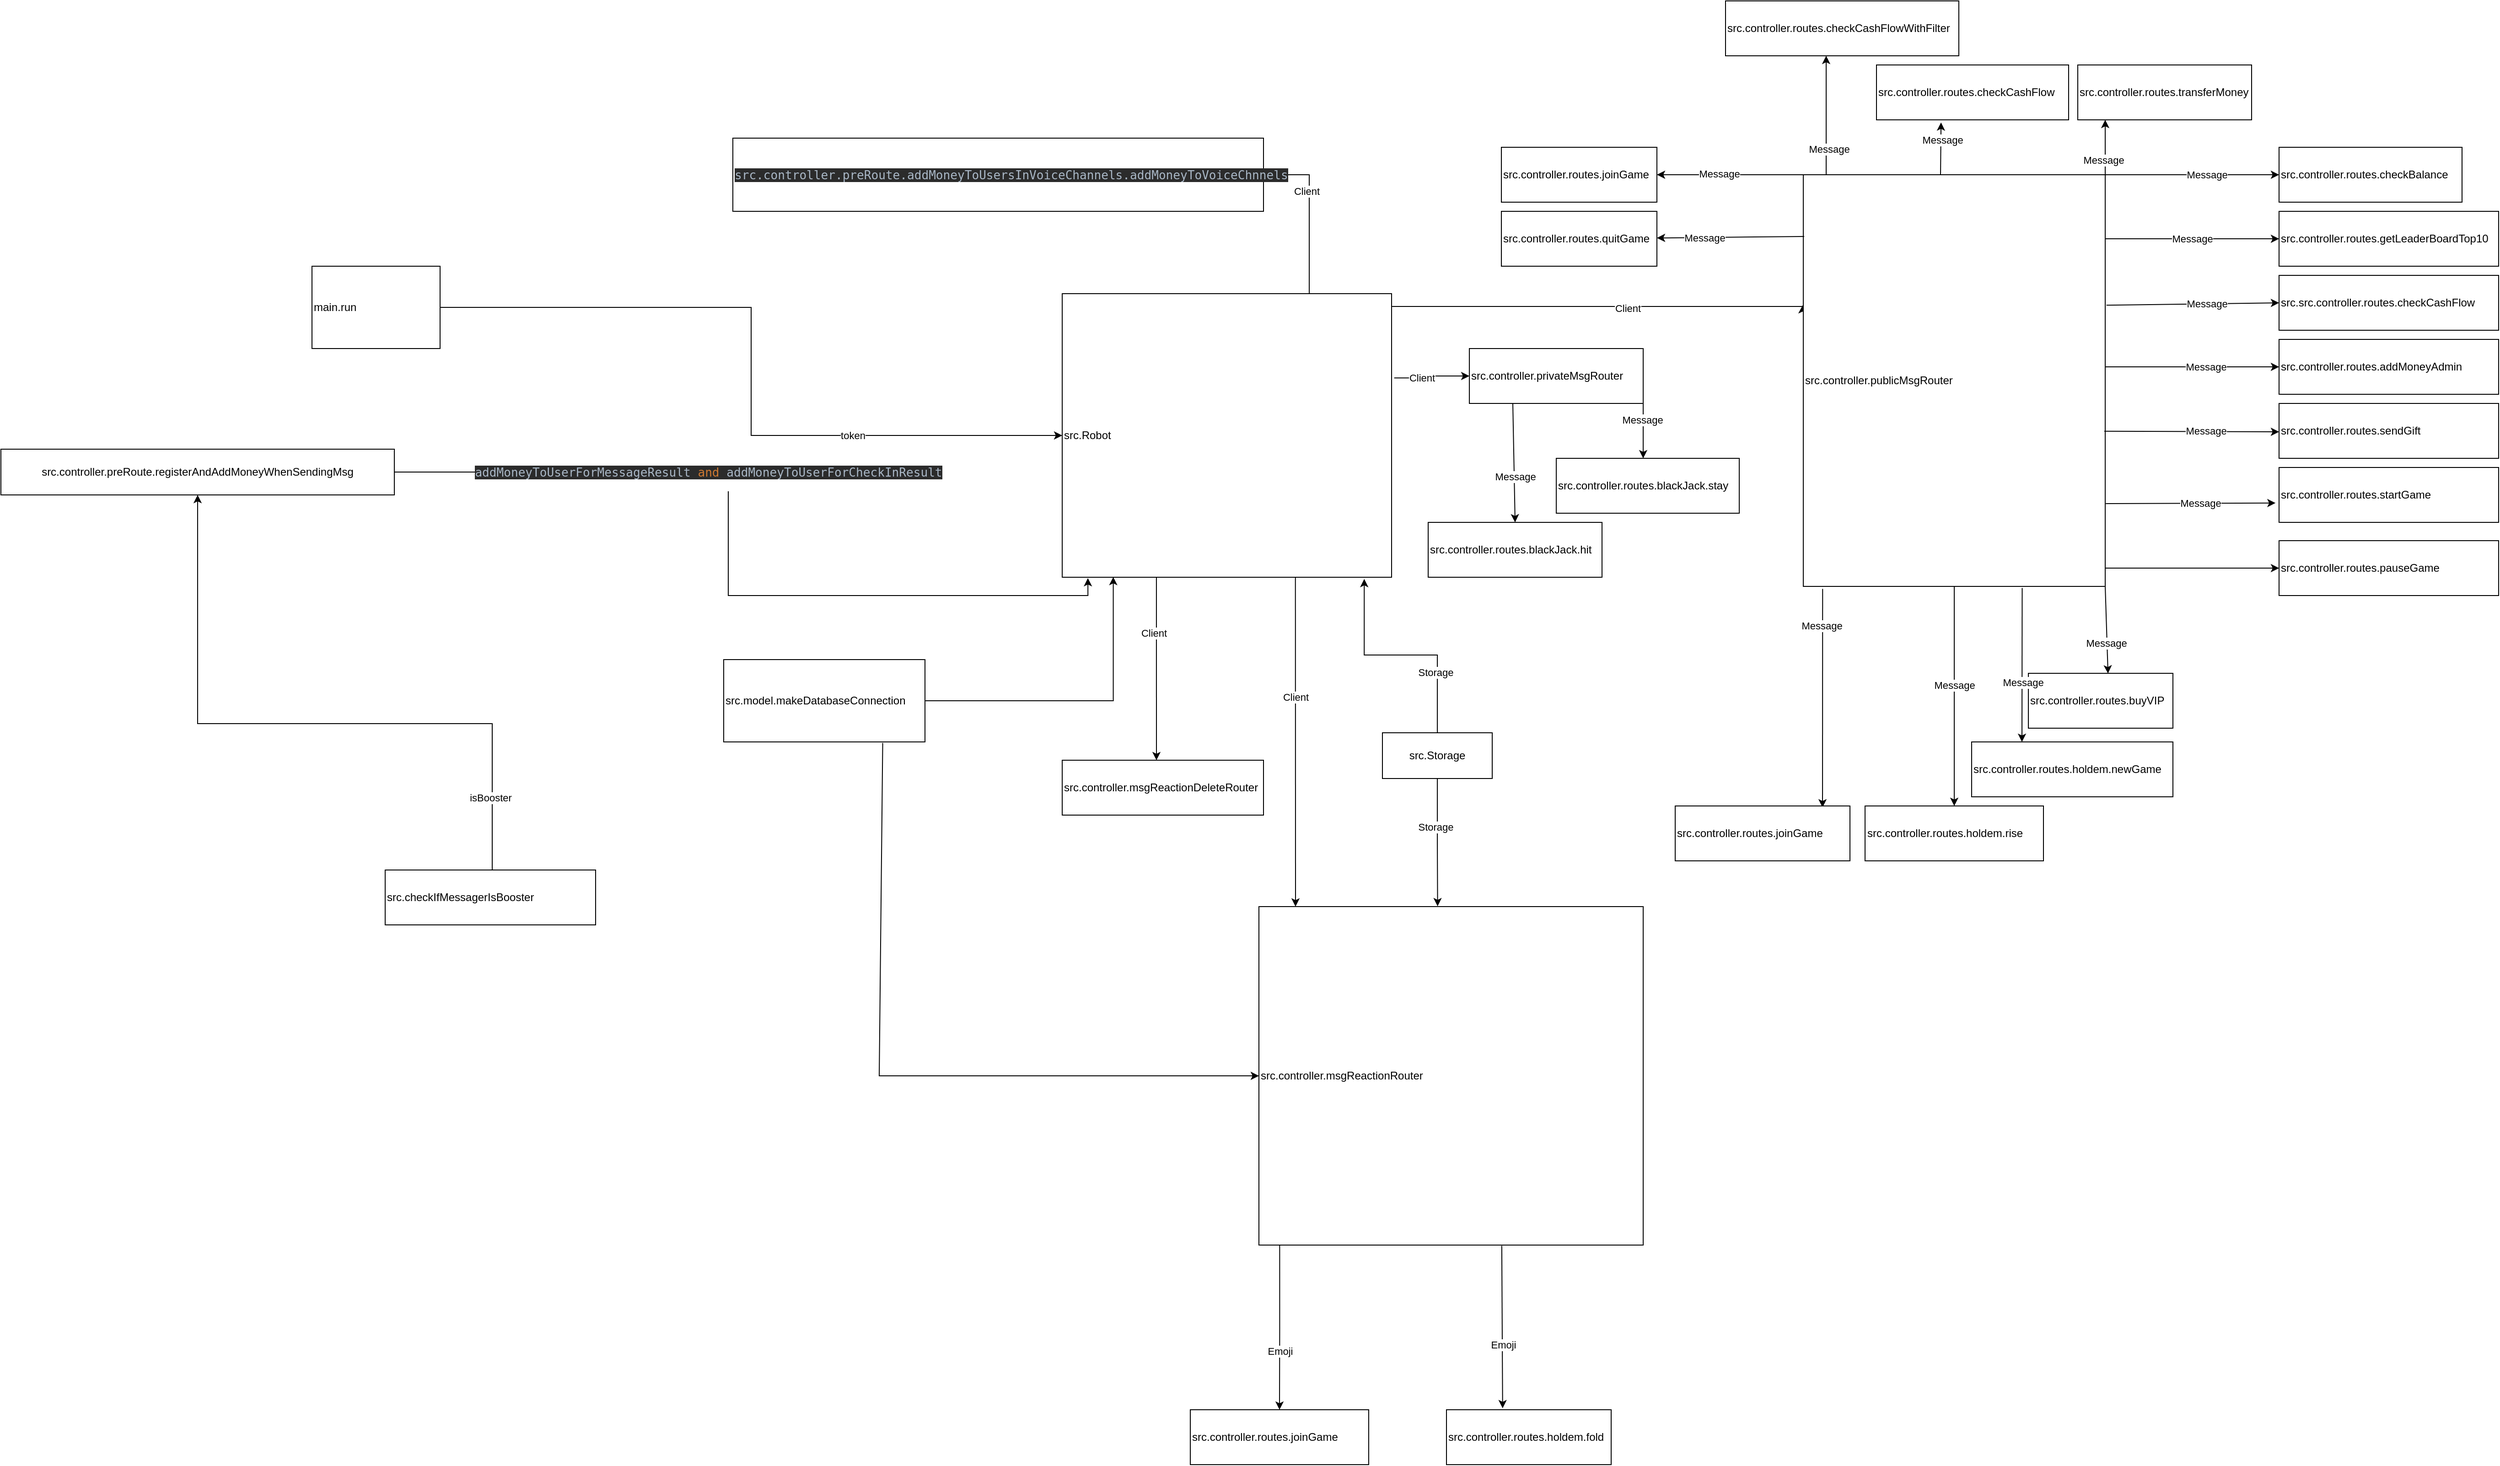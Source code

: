 <mxfile version="16.2.6" type="github">
  <diagram id="Ee6iltyrOMIBV6x1gp6D" name="Page-1">
    <mxGraphModel dx="1865" dy="1716" grid="1" gridSize="10" guides="1" tooltips="1" connect="1" arrows="1" fold="1" page="1" pageScale="1" pageWidth="827" pageHeight="1169" math="0" shadow="0">
      <root>
        <mxCell id="0" />
        <mxCell id="1" parent="0" />
        <mxCell id="MCCIj_tEct1RLFeP_CjE-14" style="edgeStyle=orthogonalEdgeStyle;rounded=0;orthogonalLoop=1;jettySize=auto;html=1;entryX=0;entryY=0.5;entryDx=0;entryDy=0;" parent="1" source="MCCIj_tEct1RLFeP_CjE-3" target="MCCIj_tEct1RLFeP_CjE-13" edge="1">
          <mxGeometry relative="1" as="geometry" />
        </mxCell>
        <mxCell id="MCCIj_tEct1RLFeP_CjE-16" value="token" style="edgeLabel;html=1;align=center;verticalAlign=middle;resizable=0;points=[];" parent="MCCIj_tEct1RLFeP_CjE-14" vertex="1" connectable="0">
          <mxGeometry x="0.322" y="-2" relative="1" as="geometry">
            <mxPoint x="49" y="-2" as="offset" />
          </mxGeometry>
        </mxCell>
        <mxCell id="MCCIj_tEct1RLFeP_CjE-3" value="main.run" style="rounded=0;whiteSpace=wrap;html=1;align=left;" parent="1" vertex="1">
          <mxGeometry x="-380" y="140" width="140" height="90" as="geometry" />
        </mxCell>
        <mxCell id="MCCIj_tEct1RLFeP_CjE-23" style="edgeStyle=orthogonalEdgeStyle;rounded=0;orthogonalLoop=1;jettySize=auto;html=1;exitX=0.75;exitY=0;exitDx=0;exitDy=0;entryX=1;entryY=0.5;entryDx=0;entryDy=0;" parent="1" source="MCCIj_tEct1RLFeP_CjE-13" target="MCCIj_tEct1RLFeP_CjE-22" edge="1">
          <mxGeometry relative="1" as="geometry" />
        </mxCell>
        <mxCell id="MCCIj_tEct1RLFeP_CjE-24" value="Client" style="edgeLabel;html=1;align=center;verticalAlign=middle;resizable=0;points=[];" parent="MCCIj_tEct1RLFeP_CjE-23" vertex="1" connectable="0">
          <mxGeometry x="0.242" y="3" relative="1" as="geometry">
            <mxPoint as="offset" />
          </mxGeometry>
        </mxCell>
        <mxCell id="fYHmSwvg37sIZmICMTV_-5" style="edgeStyle=orthogonalEdgeStyle;rounded=0;orthogonalLoop=1;jettySize=auto;html=1;exitX=0.997;exitY=0.063;exitDx=0;exitDy=0;exitPerimeter=0;entryX=-0.002;entryY=0.317;entryDx=0;entryDy=0;entryPerimeter=0;" edge="1" parent="1" source="MCCIj_tEct1RLFeP_CjE-13" target="fYHmSwvg37sIZmICMTV_-4">
          <mxGeometry relative="1" as="geometry">
            <mxPoint x="1230" y="189" as="targetPoint" />
            <Array as="points">
              <mxPoint x="800" y="189" />
              <mxPoint x="800" y="184" />
              <mxPoint x="1249" y="184" />
            </Array>
          </mxGeometry>
        </mxCell>
        <mxCell id="fYHmSwvg37sIZmICMTV_-6" value="Client" style="edgeLabel;html=1;align=center;verticalAlign=middle;resizable=0;points=[];" vertex="1" connectable="0" parent="fYHmSwvg37sIZmICMTV_-5">
          <mxGeometry x="0.158" y="-2" relative="1" as="geometry">
            <mxPoint as="offset" />
          </mxGeometry>
        </mxCell>
        <mxCell id="fYHmSwvg37sIZmICMTV_-9" style="edgeStyle=orthogonalEdgeStyle;rounded=0;orthogonalLoop=1;jettySize=auto;html=1;entryX=0;entryY=0.5;entryDx=0;entryDy=0;fontColor=#000000;exitX=1.008;exitY=0.297;exitDx=0;exitDy=0;exitPerimeter=0;" edge="1" parent="1" source="MCCIj_tEct1RLFeP_CjE-13" target="fYHmSwvg37sIZmICMTV_-8">
          <mxGeometry relative="1" as="geometry" />
        </mxCell>
        <mxCell id="fYHmSwvg37sIZmICMTV_-10" value="Client" style="edgeLabel;html=1;align=center;verticalAlign=middle;resizable=0;points=[];fontColor=#000000;" vertex="1" connectable="0" parent="fYHmSwvg37sIZmICMTV_-9">
          <mxGeometry x="-0.286" relative="1" as="geometry">
            <mxPoint as="offset" />
          </mxGeometry>
        </mxCell>
        <mxCell id="MCCIj_tEct1RLFeP_CjE-13" value="src.Robot" style="rounded=0;whiteSpace=wrap;html=1;align=left;" parent="1" vertex="1">
          <mxGeometry x="440" y="170" width="360" height="310" as="geometry" />
        </mxCell>
        <mxCell id="fYHmSwvg37sIZmICMTV_-94" style="edgeStyle=orthogonalEdgeStyle;rounded=0;orthogonalLoop=1;jettySize=auto;html=1;entryX=0.917;entryY=1.006;entryDx=0;entryDy=0;entryPerimeter=0;fontColor=#000000;" edge="1" parent="1" source="MCCIj_tEct1RLFeP_CjE-18" target="MCCIj_tEct1RLFeP_CjE-13">
          <mxGeometry relative="1" as="geometry" />
        </mxCell>
        <mxCell id="fYHmSwvg37sIZmICMTV_-97" value="Storage" style="edgeLabel;html=1;align=center;verticalAlign=middle;resizable=0;points=[];fontColor=#000000;" vertex="1" connectable="0" parent="fYHmSwvg37sIZmICMTV_-94">
          <mxGeometry x="-0.465" y="2" relative="1" as="geometry">
            <mxPoint as="offset" />
          </mxGeometry>
        </mxCell>
        <mxCell id="fYHmSwvg37sIZmICMTV_-95" style="edgeStyle=orthogonalEdgeStyle;rounded=0;orthogonalLoop=1;jettySize=auto;html=1;entryX=0.465;entryY=-0.001;entryDx=0;entryDy=0;entryPerimeter=0;fontColor=#000000;" edge="1" parent="1" source="MCCIj_tEct1RLFeP_CjE-18" target="fYHmSwvg37sIZmICMTV_-11">
          <mxGeometry relative="1" as="geometry" />
        </mxCell>
        <mxCell id="fYHmSwvg37sIZmICMTV_-96" value="Storage" style="edgeLabel;html=1;align=center;verticalAlign=middle;resizable=0;points=[];fontColor=#000000;" vertex="1" connectable="0" parent="fYHmSwvg37sIZmICMTV_-95">
          <mxGeometry x="-0.25" y="-2" relative="1" as="geometry">
            <mxPoint as="offset" />
          </mxGeometry>
        </mxCell>
        <mxCell id="MCCIj_tEct1RLFeP_CjE-18" value="src.Storage" style="rounded=0;whiteSpace=wrap;html=1;" parent="1" vertex="1">
          <mxGeometry x="790" y="650" width="120" height="50" as="geometry" />
        </mxCell>
        <mxCell id="MCCIj_tEct1RLFeP_CjE-22" value="&lt;pre style=&quot;background-color: #2b2b2b ; color: #a9b7c6 ; font-family: &amp;#34;jetbrains mono&amp;#34; , monospace ; font-size: 9.8pt&quot;&gt;&lt;pre style=&quot;font-family: &amp;#34;jetbrains mono&amp;#34; , monospace ; font-size: 9.8pt&quot;&gt;src.controller.preRoute.addMoneyToUsersInVoiceChannels.addMoneyToVoiceChnnels&lt;/pre&gt;&lt;/pre&gt;" style="rounded=0;whiteSpace=wrap;html=1;align=left;" parent="1" vertex="1">
          <mxGeometry x="80" width="580" height="80" as="geometry" />
        </mxCell>
        <mxCell id="MCCIj_tEct1RLFeP_CjE-27" style="edgeStyle=orthogonalEdgeStyle;rounded=0;orthogonalLoop=1;jettySize=auto;html=1;entryX=0.155;entryY=0.999;entryDx=0;entryDy=0;entryPerimeter=0;" parent="1" source="MCCIj_tEct1RLFeP_CjE-26" target="MCCIj_tEct1RLFeP_CjE-13" edge="1">
          <mxGeometry relative="1" as="geometry" />
        </mxCell>
        <mxCell id="MCCIj_tEct1RLFeP_CjE-26" value="src.model.makeDatabaseConnection" style="rounded=0;whiteSpace=wrap;html=1;align=left;" parent="1" vertex="1">
          <mxGeometry x="70" y="570" width="220" height="90" as="geometry" />
        </mxCell>
        <mxCell id="54Qqrou3z5WnFFPdxFxg-5" style="edgeStyle=orthogonalEdgeStyle;rounded=0;orthogonalLoop=1;jettySize=auto;html=1;exitX=1;exitY=0.5;exitDx=0;exitDy=0;entryX=0.5;entryY=1;entryDx=0;entryDy=0;" parent="1" source="54Qqrou3z5WnFFPdxFxg-2" target="54Qqrou3z5WnFFPdxFxg-7" edge="1">
          <mxGeometry relative="1" as="geometry">
            <mxPoint x="390" y="420" as="targetPoint" />
            <Array as="points">
              <mxPoint x="-183" y="640" />
              <mxPoint x="-505" y="640" />
            </Array>
          </mxGeometry>
        </mxCell>
        <mxCell id="54Qqrou3z5WnFFPdxFxg-6" value="isBooster" style="edgeLabel;html=1;align=center;verticalAlign=middle;resizable=0;points=[];" parent="54Qqrou3z5WnFFPdxFxg-5" vertex="1" connectable="0">
          <mxGeometry x="-0.324" y="-1" relative="1" as="geometry">
            <mxPoint x="-3" y="73" as="offset" />
          </mxGeometry>
        </mxCell>
        <mxCell id="54Qqrou3z5WnFFPdxFxg-2" value="src.checkIfMessagerIsBooster" style="rounded=0;whiteSpace=wrap;html=1;align=left;" parent="1" vertex="1">
          <mxGeometry x="-300" y="800" width="230" height="60" as="geometry" />
        </mxCell>
        <mxCell id="54Qqrou3z5WnFFPdxFxg-8" style="edgeStyle=orthogonalEdgeStyle;rounded=0;orthogonalLoop=1;jettySize=auto;html=1;entryX=0.078;entryY=1.003;entryDx=0;entryDy=0;entryPerimeter=0;" parent="1" source="54Qqrou3z5WnFFPdxFxg-7" target="MCCIj_tEct1RLFeP_CjE-13" edge="1">
          <mxGeometry relative="1" as="geometry" />
        </mxCell>
        <mxCell id="54Qqrou3z5WnFFPdxFxg-11" value="&lt;pre style=&quot;background-color: #2b2b2b ; color: #a9b7c6 ; font-family: &amp;#34;jetbrains mono&amp;#34; , monospace ; font-size: 9.8pt&quot;&gt;addMoneyToUserForMessageResult &lt;span style=&quot;color: #cc7832&quot;&gt;and &lt;/span&gt;addMoneyToUserForCheckInResult&lt;/pre&gt;" style="edgeLabel;html=1;align=center;verticalAlign=middle;resizable=0;points=[];" parent="54Qqrou3z5WnFFPdxFxg-8" vertex="1" connectable="0">
          <mxGeometry x="-0.306" y="1" relative="1" as="geometry">
            <mxPoint x="26" y="1" as="offset" />
          </mxGeometry>
        </mxCell>
        <mxCell id="54Qqrou3z5WnFFPdxFxg-7" value="src.controller.preRoute.registerAndAddMoneyWhenSendingMsg" style="rounded=0;whiteSpace=wrap;html=1;" parent="1" vertex="1">
          <mxGeometry x="-720" y="340" width="430" height="50" as="geometry" />
        </mxCell>
        <mxCell id="fYHmSwvg37sIZmICMTV_-30" style="edgeStyle=orthogonalEdgeStyle;rounded=0;orthogonalLoop=1;jettySize=auto;html=1;entryX=0;entryY=0.5;entryDx=0;entryDy=0;fontColor=#000000;exitX=1;exitY=0.25;exitDx=0;exitDy=0;" edge="1" parent="1" source="fYHmSwvg37sIZmICMTV_-4" target="fYHmSwvg37sIZmICMTV_-29">
          <mxGeometry relative="1" as="geometry">
            <Array as="points">
              <mxPoint x="1580" y="110" />
            </Array>
          </mxGeometry>
        </mxCell>
        <mxCell id="fYHmSwvg37sIZmICMTV_-31" value="Message" style="edgeLabel;html=1;align=center;verticalAlign=middle;resizable=0;points=[];fontColor=#000000;" vertex="1" connectable="0" parent="fYHmSwvg37sIZmICMTV_-30">
          <mxGeometry x="0.279" relative="1" as="geometry">
            <mxPoint x="-11" as="offset" />
          </mxGeometry>
        </mxCell>
        <mxCell id="fYHmSwvg37sIZmICMTV_-39" style="edgeStyle=orthogonalEdgeStyle;rounded=0;orthogonalLoop=1;jettySize=auto;html=1;fontColor=#000000;exitX=0.5;exitY=0;exitDx=0;exitDy=0;" edge="1" parent="1" source="fYHmSwvg37sIZmICMTV_-4" target="fYHmSwvg37sIZmICMTV_-40">
          <mxGeometry relative="1" as="geometry">
            <mxPoint x="1100" y="-50" as="targetPoint" />
            <Array as="points">
              <mxPoint x="1275" y="-10" />
              <mxPoint x="1275" y="-10" />
            </Array>
          </mxGeometry>
        </mxCell>
        <mxCell id="fYHmSwvg37sIZmICMTV_-42" value="Message" style="edgeLabel;html=1;align=center;verticalAlign=middle;resizable=0;points=[];fontColor=#000000;" vertex="1" connectable="0" parent="fYHmSwvg37sIZmICMTV_-39">
          <mxGeometry x="0.245" y="-3" relative="1" as="geometry">
            <mxPoint as="offset" />
          </mxGeometry>
        </mxCell>
        <mxCell id="fYHmSwvg37sIZmICMTV_-64" style="edgeStyle=orthogonalEdgeStyle;rounded=0;orthogonalLoop=1;jettySize=auto;html=1;fontColor=#000000;" edge="1" parent="1" source="fYHmSwvg37sIZmICMTV_-4" target="fYHmSwvg37sIZmICMTV_-65">
          <mxGeometry relative="1" as="geometry">
            <mxPoint x="1415" y="600" as="targetPoint" />
          </mxGeometry>
        </mxCell>
        <mxCell id="fYHmSwvg37sIZmICMTV_-67" value="Message" style="edgeLabel;html=1;align=center;verticalAlign=middle;resizable=0;points=[];fontColor=#000000;" vertex="1" connectable="0" parent="fYHmSwvg37sIZmICMTV_-64">
          <mxGeometry x="-0.618" y="3" relative="1" as="geometry">
            <mxPoint x="-3" y="62" as="offset" />
          </mxGeometry>
        </mxCell>
        <mxCell id="fYHmSwvg37sIZmICMTV_-4" value="src.controller.publicMsgRouter" style="rounded=0;whiteSpace=wrap;html=1;align=left;" vertex="1" parent="1">
          <mxGeometry x="1250" y="40" width="330" height="450" as="geometry" />
        </mxCell>
        <mxCell id="fYHmSwvg37sIZmICMTV_-8" value="src.controller.privateMsgRouter&amp;nbsp;" style="rounded=0;whiteSpace=wrap;html=1;fontColor=#000000;align=left;" vertex="1" parent="1">
          <mxGeometry x="885" y="230" width="190" height="60" as="geometry" />
        </mxCell>
        <mxCell id="fYHmSwvg37sIZmICMTV_-102" style="edgeStyle=orthogonalEdgeStyle;rounded=0;orthogonalLoop=1;jettySize=auto;html=1;fontColor=#000000;exitX=0.054;exitY=1;exitDx=0;exitDy=0;exitPerimeter=0;" edge="1" parent="1" source="fYHmSwvg37sIZmICMTV_-11" target="fYHmSwvg37sIZmICMTV_-103">
          <mxGeometry relative="1" as="geometry">
            <mxPoint x="865" y="1340" as="targetPoint" />
          </mxGeometry>
        </mxCell>
        <mxCell id="fYHmSwvg37sIZmICMTV_-104" value="Emoji" style="edgeLabel;html=1;align=center;verticalAlign=middle;resizable=0;points=[];fontColor=#000000;" vertex="1" connectable="0" parent="fYHmSwvg37sIZmICMTV_-102">
          <mxGeometry x="0.28" y="3" relative="1" as="geometry">
            <mxPoint x="-3" as="offset" />
          </mxGeometry>
        </mxCell>
        <mxCell id="fYHmSwvg37sIZmICMTV_-11" value="src.controller.msgReactionRouter" style="rounded=0;whiteSpace=wrap;html=1;fontColor=#000000;align=left;" vertex="1" parent="1">
          <mxGeometry x="655" y="840" width="420" height="370" as="geometry" />
        </mxCell>
        <mxCell id="fYHmSwvg37sIZmICMTV_-14" value="" style="endArrow=classic;html=1;rounded=0;fontColor=#000000;exitX=0.708;exitY=0.999;exitDx=0;exitDy=0;exitPerimeter=0;" edge="1" parent="1" source="MCCIj_tEct1RLFeP_CjE-13">
          <mxGeometry width="50" height="50" relative="1" as="geometry">
            <mxPoint x="689" y="480" as="sourcePoint" />
            <mxPoint x="695" y="840" as="targetPoint" />
          </mxGeometry>
        </mxCell>
        <mxCell id="fYHmSwvg37sIZmICMTV_-15" value="Client" style="edgeLabel;html=1;align=center;verticalAlign=middle;resizable=0;points=[];fontColor=#000000;" vertex="1" connectable="0" parent="fYHmSwvg37sIZmICMTV_-14">
          <mxGeometry x="-0.34" y="1" relative="1" as="geometry">
            <mxPoint x="-1" y="12" as="offset" />
          </mxGeometry>
        </mxCell>
        <mxCell id="fYHmSwvg37sIZmICMTV_-16" value="src.controller.msgReactionDeleteRouter" style="rounded=0;whiteSpace=wrap;html=1;fontColor=#000000;align=left;" vertex="1" parent="1">
          <mxGeometry x="440" y="680" width="220" height="60" as="geometry" />
        </mxCell>
        <mxCell id="fYHmSwvg37sIZmICMTV_-18" value="" style="endArrow=classic;html=1;rounded=0;fontColor=#000000;exitX=0.286;exitY=1.001;exitDx=0;exitDy=0;exitPerimeter=0;" edge="1" parent="1" source="MCCIj_tEct1RLFeP_CjE-13">
          <mxGeometry width="50" height="50" relative="1" as="geometry">
            <mxPoint x="780" y="390" as="sourcePoint" />
            <mxPoint x="543" y="680" as="targetPoint" />
          </mxGeometry>
        </mxCell>
        <mxCell id="fYHmSwvg37sIZmICMTV_-19" value="Client" style="edgeLabel;html=1;align=center;verticalAlign=middle;resizable=0;points=[];fontColor=#000000;" vertex="1" connectable="0" parent="fYHmSwvg37sIZmICMTV_-18">
          <mxGeometry x="-0.397" y="2" relative="1" as="geometry">
            <mxPoint x="-5" as="offset" />
          </mxGeometry>
        </mxCell>
        <mxCell id="fYHmSwvg37sIZmICMTV_-21" value="src.controller.routes.checkBalance" style="rounded=0;whiteSpace=wrap;html=1;fontColor=#000000;align=left;" vertex="1" parent="1">
          <mxGeometry x="1770" y="10" width="200" height="60" as="geometry" />
        </mxCell>
        <mxCell id="fYHmSwvg37sIZmICMTV_-23" value="" style="endArrow=classic;html=1;rounded=0;fontColor=#000000;entryX=0;entryY=0.5;entryDx=0;entryDy=0;" edge="1" parent="1" target="fYHmSwvg37sIZmICMTV_-21">
          <mxGeometry width="50" height="50" relative="1" as="geometry">
            <mxPoint x="1440" y="40" as="sourcePoint" />
            <mxPoint x="1360" y="60" as="targetPoint" />
          </mxGeometry>
        </mxCell>
        <mxCell id="fYHmSwvg37sIZmICMTV_-24" value="Message" style="edgeLabel;html=1;align=center;verticalAlign=middle;resizable=0;points=[];fontColor=#000000;" vertex="1" connectable="0" parent="fYHmSwvg37sIZmICMTV_-23">
          <mxGeometry x="0.202" relative="1" as="geometry">
            <mxPoint x="52" as="offset" />
          </mxGeometry>
        </mxCell>
        <mxCell id="fYHmSwvg37sIZmICMTV_-29" value="src.controller.routes.getLeaderBoardTop10" style="rounded=0;whiteSpace=wrap;html=1;fontColor=#000000;align=left;" vertex="1" parent="1">
          <mxGeometry x="1770" y="80" width="240" height="60" as="geometry" />
        </mxCell>
        <mxCell id="fYHmSwvg37sIZmICMTV_-33" value="src.src.controller.routes.checkCashFlow" style="rounded=0;whiteSpace=wrap;html=1;fontColor=#000000;align=left;" vertex="1" parent="1">
          <mxGeometry x="1770" y="150" width="240" height="60" as="geometry" />
        </mxCell>
        <mxCell id="fYHmSwvg37sIZmICMTV_-36" value="" style="endArrow=classic;html=1;rounded=0;fontColor=#000000;entryX=0;entryY=0.5;entryDx=0;entryDy=0;exitX=1.004;exitY=0.317;exitDx=0;exitDy=0;exitPerimeter=0;" edge="1" parent="1" source="fYHmSwvg37sIZmICMTV_-4" target="fYHmSwvg37sIZmICMTV_-33">
          <mxGeometry width="50" height="50" relative="1" as="geometry">
            <mxPoint x="1310" y="180" as="sourcePoint" />
            <mxPoint x="1360" y="130" as="targetPoint" />
          </mxGeometry>
        </mxCell>
        <mxCell id="fYHmSwvg37sIZmICMTV_-37" value="Message" style="edgeLabel;html=1;align=center;verticalAlign=middle;resizable=0;points=[];fontColor=#000000;" vertex="1" connectable="0" parent="fYHmSwvg37sIZmICMTV_-36">
          <mxGeometry x="0.215" y="-1" relative="1" as="geometry">
            <mxPoint x="-5" y="-1" as="offset" />
          </mxGeometry>
        </mxCell>
        <mxCell id="fYHmSwvg37sIZmICMTV_-40" value="src.controller.routes.checkCashFlowWithFilter" style="rounded=0;whiteSpace=wrap;html=1;fontColor=#000000;align=left;" vertex="1" parent="1">
          <mxGeometry x="1165" y="-150" width="255" height="60" as="geometry" />
        </mxCell>
        <mxCell id="fYHmSwvg37sIZmICMTV_-43" value="" style="endArrow=classic;html=1;rounded=0;fontColor=#000000;entryX=0.336;entryY=1.047;entryDx=0;entryDy=0;entryPerimeter=0;" edge="1" parent="1" target="fYHmSwvg37sIZmICMTV_-44">
          <mxGeometry width="50" height="50" relative="1" as="geometry">
            <mxPoint x="1400" y="40" as="sourcePoint" />
            <mxPoint x="1400" y="-40" as="targetPoint" />
          </mxGeometry>
        </mxCell>
        <mxCell id="fYHmSwvg37sIZmICMTV_-45" value="Message" style="edgeLabel;html=1;align=center;verticalAlign=middle;resizable=0;points=[];fontColor=#000000;" vertex="1" connectable="0" parent="fYHmSwvg37sIZmICMTV_-43">
          <mxGeometry x="0.345" y="-1" relative="1" as="geometry">
            <mxPoint as="offset" />
          </mxGeometry>
        </mxCell>
        <mxCell id="fYHmSwvg37sIZmICMTV_-44" value="src.controller.routes.checkCashFlow" style="rounded=0;whiteSpace=wrap;html=1;fontColor=#000000;align=left;" vertex="1" parent="1">
          <mxGeometry x="1330" y="-80" width="210" height="60" as="geometry" />
        </mxCell>
        <mxCell id="fYHmSwvg37sIZmICMTV_-46" value="src.controller.routes.transferMoney" style="rounded=0;whiteSpace=wrap;html=1;fontColor=#000000;align=left;" vertex="1" parent="1">
          <mxGeometry x="1550" y="-80" width="190" height="60" as="geometry" />
        </mxCell>
        <mxCell id="fYHmSwvg37sIZmICMTV_-47" value="" style="endArrow=classic;html=1;rounded=0;fontColor=#000000;" edge="1" parent="1">
          <mxGeometry width="50" height="50" relative="1" as="geometry">
            <mxPoint x="1580" y="40" as="sourcePoint" />
            <mxPoint x="1580" y="-20" as="targetPoint" />
            <Array as="points" />
          </mxGeometry>
        </mxCell>
        <mxCell id="fYHmSwvg37sIZmICMTV_-48" value="Message" style="edgeLabel;html=1;align=center;verticalAlign=middle;resizable=0;points=[];fontColor=#000000;" vertex="1" connectable="0" parent="fYHmSwvg37sIZmICMTV_-47">
          <mxGeometry x="-0.453" y="2" relative="1" as="geometry">
            <mxPoint as="offset" />
          </mxGeometry>
        </mxCell>
        <mxCell id="fYHmSwvg37sIZmICMTV_-49" value="src.controller.routes.addMoneyAdmin" style="rounded=0;whiteSpace=wrap;html=1;fontColor=#000000;align=left;" vertex="1" parent="1">
          <mxGeometry x="1770" y="220" width="240" height="60" as="geometry" />
        </mxCell>
        <mxCell id="fYHmSwvg37sIZmICMTV_-52" value="" style="endArrow=classic;html=1;rounded=0;fontColor=#000000;entryX=0;entryY=0.5;entryDx=0;entryDy=0;" edge="1" parent="1" target="fYHmSwvg37sIZmICMTV_-49">
          <mxGeometry width="50" height="50" relative="1" as="geometry">
            <mxPoint x="1580" y="250" as="sourcePoint" />
            <mxPoint x="1560" y="150" as="targetPoint" />
            <Array as="points" />
          </mxGeometry>
        </mxCell>
        <mxCell id="fYHmSwvg37sIZmICMTV_-53" value="Message" style="edgeLabel;html=1;align=center;verticalAlign=middle;resizable=0;points=[];fontColor=#000000;" vertex="1" connectable="0" parent="fYHmSwvg37sIZmICMTV_-52">
          <mxGeometry x="0.208" y="2" relative="1" as="geometry">
            <mxPoint x="-5" y="2" as="offset" />
          </mxGeometry>
        </mxCell>
        <mxCell id="fYHmSwvg37sIZmICMTV_-54" value="" style="endArrow=classic;html=1;rounded=0;fontColor=#000000;exitX=0.997;exitY=0.623;exitDx=0;exitDy=0;exitPerimeter=0;" edge="1" parent="1" source="fYHmSwvg37sIZmICMTV_-4">
          <mxGeometry width="50" height="50" relative="1" as="geometry">
            <mxPoint x="1510" y="200" as="sourcePoint" />
            <mxPoint x="1770" y="321" as="targetPoint" />
          </mxGeometry>
        </mxCell>
        <mxCell id="fYHmSwvg37sIZmICMTV_-56" value="Message" style="edgeLabel;html=1;align=center;verticalAlign=middle;resizable=0;points=[];fontColor=#000000;" vertex="1" connectable="0" parent="fYHmSwvg37sIZmICMTV_-54">
          <mxGeometry x="0.288" y="1" relative="1" as="geometry">
            <mxPoint x="-12" as="offset" />
          </mxGeometry>
        </mxCell>
        <mxCell id="fYHmSwvg37sIZmICMTV_-55" value="src.controller.routes.sendGift" style="rounded=0;whiteSpace=wrap;html=1;fontColor=#000000;align=left;" vertex="1" parent="1">
          <mxGeometry x="1770" y="290" width="240" height="60" as="geometry" />
        </mxCell>
        <mxCell id="fYHmSwvg37sIZmICMTV_-58" value="" style="endArrow=classic;html=1;rounded=0;fontColor=#000000;exitX=1;exitY=1;exitDx=0;exitDy=0;entryX=0.551;entryY=0.003;entryDx=0;entryDy=0;entryPerimeter=0;" edge="1" parent="1" source="fYHmSwvg37sIZmICMTV_-4" target="fYHmSwvg37sIZmICMTV_-59">
          <mxGeometry width="50" height="50" relative="1" as="geometry">
            <mxPoint x="1510" y="400" as="sourcePoint" />
            <mxPoint x="1580" y="580" as="targetPoint" />
          </mxGeometry>
        </mxCell>
        <mxCell id="fYHmSwvg37sIZmICMTV_-60" value="Message" style="edgeLabel;html=1;align=center;verticalAlign=middle;resizable=0;points=[];fontColor=#000000;" vertex="1" connectable="0" parent="fYHmSwvg37sIZmICMTV_-58">
          <mxGeometry x="0.291" y="-1" relative="1" as="geometry">
            <mxPoint as="offset" />
          </mxGeometry>
        </mxCell>
        <mxCell id="fYHmSwvg37sIZmICMTV_-59" value="src.controller.routes.buyVIP" style="rounded=0;whiteSpace=wrap;html=1;fontColor=#000000;align=left;" vertex="1" parent="1">
          <mxGeometry x="1496" y="585" width="158" height="60" as="geometry" />
        </mxCell>
        <mxCell id="fYHmSwvg37sIZmICMTV_-61" value="" style="endArrow=classic;html=1;rounded=0;fontColor=#000000;exitX=0.725;exitY=1.004;exitDx=0;exitDy=0;exitPerimeter=0;entryX=0.25;entryY=0;entryDx=0;entryDy=0;" edge="1" parent="1" source="fYHmSwvg37sIZmICMTV_-4" target="fYHmSwvg37sIZmICMTV_-63">
          <mxGeometry width="50" height="50" relative="1" as="geometry">
            <mxPoint x="1510" y="340" as="sourcePoint" />
            <mxPoint x="1489" y="520" as="targetPoint" />
          </mxGeometry>
        </mxCell>
        <mxCell id="fYHmSwvg37sIZmICMTV_-62" value="Message" style="edgeLabel;html=1;align=center;verticalAlign=middle;resizable=0;points=[];fontColor=#000000;" vertex="1" connectable="0" parent="fYHmSwvg37sIZmICMTV_-61">
          <mxGeometry x="-0.54" y="1" relative="1" as="geometry">
            <mxPoint y="64" as="offset" />
          </mxGeometry>
        </mxCell>
        <mxCell id="fYHmSwvg37sIZmICMTV_-63" value="src.controller.routes.holdem.newGame" style="rounded=0;whiteSpace=wrap;html=1;fontColor=#000000;align=left;" vertex="1" parent="1">
          <mxGeometry x="1434" y="660" width="220" height="60" as="geometry" />
        </mxCell>
        <mxCell id="fYHmSwvg37sIZmICMTV_-65" value="src.controller.routes.holdem.rise" style="rounded=0;whiteSpace=wrap;html=1;fontColor=#000000;align=left;" vertex="1" parent="1">
          <mxGeometry x="1317.5" y="730" width="195" height="60" as="geometry" />
        </mxCell>
        <mxCell id="fYHmSwvg37sIZmICMTV_-68" value="" style="endArrow=classic;html=1;rounded=0;fontColor=#000000;exitX=0.064;exitY=1.006;exitDx=0;exitDy=0;exitPerimeter=0;entryX=0.843;entryY=0.027;entryDx=0;entryDy=0;entryPerimeter=0;" edge="1" parent="1" source="fYHmSwvg37sIZmICMTV_-4" target="fYHmSwvg37sIZmICMTV_-69">
          <mxGeometry width="50" height="50" relative="1" as="geometry">
            <mxPoint x="1220" y="600" as="sourcePoint" />
            <mxPoint x="1270" y="600" as="targetPoint" />
          </mxGeometry>
        </mxCell>
        <mxCell id="fYHmSwvg37sIZmICMTV_-70" value="Message" style="edgeLabel;html=1;align=center;verticalAlign=middle;resizable=0;points=[];fontColor=#000000;" vertex="1" connectable="0" parent="fYHmSwvg37sIZmICMTV_-68">
          <mxGeometry x="0.444" y="-1" relative="1" as="geometry">
            <mxPoint y="-132" as="offset" />
          </mxGeometry>
        </mxCell>
        <mxCell id="fYHmSwvg37sIZmICMTV_-69" value="src.controller.routes.joinGame" style="rounded=0;whiteSpace=wrap;html=1;fontColor=#000000;align=left;" vertex="1" parent="1">
          <mxGeometry x="1110" y="730" width="191" height="60" as="geometry" />
        </mxCell>
        <mxCell id="fYHmSwvg37sIZmICMTV_-71" value="" style="endArrow=classic;html=1;rounded=0;fontColor=#000000;exitX=0;exitY=0;exitDx=0;exitDy=0;" edge="1" parent="1" source="fYHmSwvg37sIZmICMTV_-4" target="fYHmSwvg37sIZmICMTV_-72">
          <mxGeometry width="50" height="50" relative="1" as="geometry">
            <mxPoint x="1220" y="70" as="sourcePoint" />
            <mxPoint x="1120" y="40" as="targetPoint" />
          </mxGeometry>
        </mxCell>
        <mxCell id="fYHmSwvg37sIZmICMTV_-73" value="Message" style="edgeLabel;html=1;align=center;verticalAlign=middle;resizable=0;points=[];fontColor=#000000;" vertex="1" connectable="0" parent="fYHmSwvg37sIZmICMTV_-71">
          <mxGeometry x="0.147" y="-1" relative="1" as="geometry">
            <mxPoint as="offset" />
          </mxGeometry>
        </mxCell>
        <mxCell id="fYHmSwvg37sIZmICMTV_-72" value="src.controller.routes.joinGame" style="rounded=0;whiteSpace=wrap;html=1;fontColor=#000000;align=left;" vertex="1" parent="1">
          <mxGeometry x="920" y="10" width="170" height="60" as="geometry" />
        </mxCell>
        <mxCell id="fYHmSwvg37sIZmICMTV_-74" value="" style="endArrow=classic;html=1;rounded=0;fontColor=#000000;exitX=0.003;exitY=0.15;exitDx=0;exitDy=0;exitPerimeter=0;" edge="1" parent="1" source="fYHmSwvg37sIZmICMTV_-4" target="fYHmSwvg37sIZmICMTV_-75">
          <mxGeometry width="50" height="50" relative="1" as="geometry">
            <mxPoint x="1220" y="70" as="sourcePoint" />
            <mxPoint x="1090" y="108" as="targetPoint" />
          </mxGeometry>
        </mxCell>
        <mxCell id="fYHmSwvg37sIZmICMTV_-76" value="Message" style="edgeLabel;html=1;align=center;verticalAlign=middle;resizable=0;points=[];fontColor=#000000;" vertex="1" connectable="0" parent="fYHmSwvg37sIZmICMTV_-74">
          <mxGeometry x="0.357" relative="1" as="geometry">
            <mxPoint as="offset" />
          </mxGeometry>
        </mxCell>
        <mxCell id="fYHmSwvg37sIZmICMTV_-75" value="src.controller.routes.quitGame" style="rounded=0;whiteSpace=wrap;html=1;fontColor=#000000;align=left;" vertex="1" parent="1">
          <mxGeometry x="920" y="80" width="170" height="60" as="geometry" />
        </mxCell>
        <mxCell id="fYHmSwvg37sIZmICMTV_-77" value="src.controller.routes.startGame" style="rounded=0;whiteSpace=wrap;html=1;fontColor=#000000;align=left;" vertex="1" parent="1">
          <mxGeometry x="1770" y="360" width="240" height="60" as="geometry" />
        </mxCell>
        <mxCell id="fYHmSwvg37sIZmICMTV_-79" value="" style="endArrow=classic;html=1;rounded=0;fontColor=#000000;exitX=1.002;exitY=0.799;exitDx=0;exitDy=0;entryX=-0.016;entryY=0.647;entryDx=0;entryDy=0;entryPerimeter=0;exitPerimeter=0;" edge="1" parent="1" source="fYHmSwvg37sIZmICMTV_-4" target="fYHmSwvg37sIZmICMTV_-77">
          <mxGeometry width="50" height="50" relative="1" as="geometry">
            <mxPoint x="1650" y="400" as="sourcePoint" />
            <mxPoint x="1700" y="350" as="targetPoint" />
          </mxGeometry>
        </mxCell>
        <mxCell id="fYHmSwvg37sIZmICMTV_-80" value="Message" style="edgeLabel;html=1;align=center;verticalAlign=middle;resizable=0;points=[];fontColor=#000000;" vertex="1" connectable="0" parent="fYHmSwvg37sIZmICMTV_-79">
          <mxGeometry x="0.109" relative="1" as="geometry">
            <mxPoint as="offset" />
          </mxGeometry>
        </mxCell>
        <mxCell id="fYHmSwvg37sIZmICMTV_-81" value="src.controller.routes.pauseGame" style="rounded=0;whiteSpace=wrap;html=1;fontColor=#000000;align=left;" vertex="1" parent="1">
          <mxGeometry x="1770" y="440" width="240" height="60" as="geometry" />
        </mxCell>
        <mxCell id="fYHmSwvg37sIZmICMTV_-82" value="" style="endArrow=classic;html=1;rounded=0;fontColor=#000000;entryX=0;entryY=0.5;entryDx=0;entryDy=0;" edge="1" parent="1" target="fYHmSwvg37sIZmICMTV_-81">
          <mxGeometry width="50" height="50" relative="1" as="geometry">
            <mxPoint x="1580" y="470" as="sourcePoint" />
            <mxPoint x="1630" y="420" as="targetPoint" />
          </mxGeometry>
        </mxCell>
        <mxCell id="fYHmSwvg37sIZmICMTV_-86" value="src.controller.routes.blackJack.hit" style="rounded=0;whiteSpace=wrap;html=1;fontColor=#000000;align=left;" vertex="1" parent="1">
          <mxGeometry x="840" y="420" width="190" height="60" as="geometry" />
        </mxCell>
        <mxCell id="fYHmSwvg37sIZmICMTV_-87" value="" style="endArrow=classic;html=1;rounded=0;fontColor=#000000;entryX=0.5;entryY=0;entryDx=0;entryDy=0;exitX=0.25;exitY=1;exitDx=0;exitDy=0;" edge="1" parent="1" source="fYHmSwvg37sIZmICMTV_-8" target="fYHmSwvg37sIZmICMTV_-86">
          <mxGeometry width="50" height="50" relative="1" as="geometry">
            <mxPoint x="780" y="270" as="sourcePoint" />
            <mxPoint x="830" y="220" as="targetPoint" />
          </mxGeometry>
        </mxCell>
        <mxCell id="fYHmSwvg37sIZmICMTV_-88" value="Message" style="edgeLabel;html=1;align=center;verticalAlign=middle;resizable=0;points=[];fontColor=#000000;" vertex="1" connectable="0" parent="fYHmSwvg37sIZmICMTV_-87">
          <mxGeometry x="0.225" y="1" relative="1" as="geometry">
            <mxPoint as="offset" />
          </mxGeometry>
        </mxCell>
        <mxCell id="fYHmSwvg37sIZmICMTV_-89" value="src.controller.routes.blackJack.stay" style="rounded=0;whiteSpace=wrap;html=1;fontColor=#000000;align=left;" vertex="1" parent="1">
          <mxGeometry x="980" y="350" width="200" height="60" as="geometry" />
        </mxCell>
        <mxCell id="fYHmSwvg37sIZmICMTV_-90" value="" style="endArrow=classic;html=1;rounded=0;fontColor=#000000;exitX=1;exitY=1;exitDx=0;exitDy=0;" edge="1" parent="1" source="fYHmSwvg37sIZmICMTV_-8">
          <mxGeometry width="50" height="50" relative="1" as="geometry">
            <mxPoint x="780" y="410" as="sourcePoint" />
            <mxPoint x="1075" y="350" as="targetPoint" />
          </mxGeometry>
        </mxCell>
        <mxCell id="fYHmSwvg37sIZmICMTV_-92" value="Message" style="edgeLabel;html=1;align=center;verticalAlign=middle;resizable=0;points=[];fontColor=#000000;" vertex="1" connectable="0" parent="fYHmSwvg37sIZmICMTV_-90">
          <mxGeometry x="-0.413" y="-1" relative="1" as="geometry">
            <mxPoint as="offset" />
          </mxGeometry>
        </mxCell>
        <mxCell id="fYHmSwvg37sIZmICMTV_-99" value="" style="endArrow=classic;html=1;rounded=0;fontColor=#000000;entryX=0;entryY=0.5;entryDx=0;entryDy=0;exitX=0.79;exitY=1.013;exitDx=0;exitDy=0;exitPerimeter=0;" edge="1" parent="1" source="MCCIj_tEct1RLFeP_CjE-26" target="fYHmSwvg37sIZmICMTV_-11">
          <mxGeometry width="50" height="50" relative="1" as="geometry">
            <mxPoint x="180" y="1025" as="sourcePoint" />
            <mxPoint x="490" y="770" as="targetPoint" />
            <Array as="points">
              <mxPoint x="240" y="1025" />
            </Array>
          </mxGeometry>
        </mxCell>
        <mxCell id="fYHmSwvg37sIZmICMTV_-103" value="src.controller.routes.joinGame" style="rounded=0;whiteSpace=wrap;html=1;fontColor=#000000;align=left;" vertex="1" parent="1">
          <mxGeometry x="580" y="1390" width="195" height="60" as="geometry" />
        </mxCell>
        <mxCell id="fYHmSwvg37sIZmICMTV_-105" value="" style="endArrow=classic;html=1;rounded=0;fontColor=#000000;exitX=0.632;exitY=1.002;exitDx=0;exitDy=0;exitPerimeter=0;entryX=0.341;entryY=-0.027;entryDx=0;entryDy=0;entryPerimeter=0;" edge="1" parent="1" source="fYHmSwvg37sIZmICMTV_-11" target="fYHmSwvg37sIZmICMTV_-106">
          <mxGeometry width="50" height="50" relative="1" as="geometry">
            <mxPoint x="930" y="1220" as="sourcePoint" />
            <mxPoint x="920" y="1390" as="targetPoint" />
          </mxGeometry>
        </mxCell>
        <mxCell id="fYHmSwvg37sIZmICMTV_-109" value="Emoji" style="edgeLabel;html=1;align=center;verticalAlign=middle;resizable=0;points=[];fontColor=#000000;" vertex="1" connectable="0" parent="fYHmSwvg37sIZmICMTV_-105">
          <mxGeometry x="0.219" y="1" relative="1" as="geometry">
            <mxPoint as="offset" />
          </mxGeometry>
        </mxCell>
        <mxCell id="fYHmSwvg37sIZmICMTV_-106" value="src.controller.routes.holdem.fold" style="rounded=0;whiteSpace=wrap;html=1;fontColor=#000000;align=left;" vertex="1" parent="1">
          <mxGeometry x="860" y="1390" width="180" height="60" as="geometry" />
        </mxCell>
      </root>
    </mxGraphModel>
  </diagram>
</mxfile>
